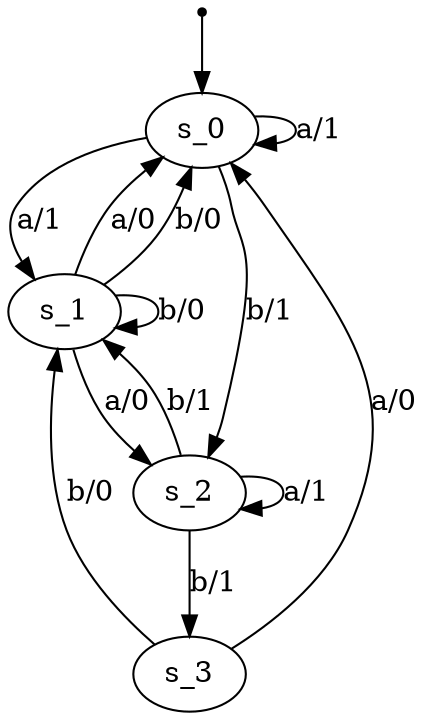 digraph fsm {
	s_0 [root=true]
	s_1
	s_2
	s_3
	qi [shape = point]
	qi -> s_0
	s_0 -> s_1 [label="a/1"]
	s_1 -> s_1 [label="b/0"]
	s_1 -> s_2 [label="a/0"]
	s_2 -> s_3 [label="b/1"]
	s_3 -> s_0 [label="a/0"]
	s_0 -> s_2 [label="b/1"]
	s_3 -> s_1 [label="b/0"]
	s_2 -> s_2 [label="a/1"]
	s_2 -> s_1 [label="b/1"]
	s_0 -> s_0 [label="a/1"]
	s_1 -> s_0 [label="a/0"]
	s_1 -> s_0 [label="b/0"]
}